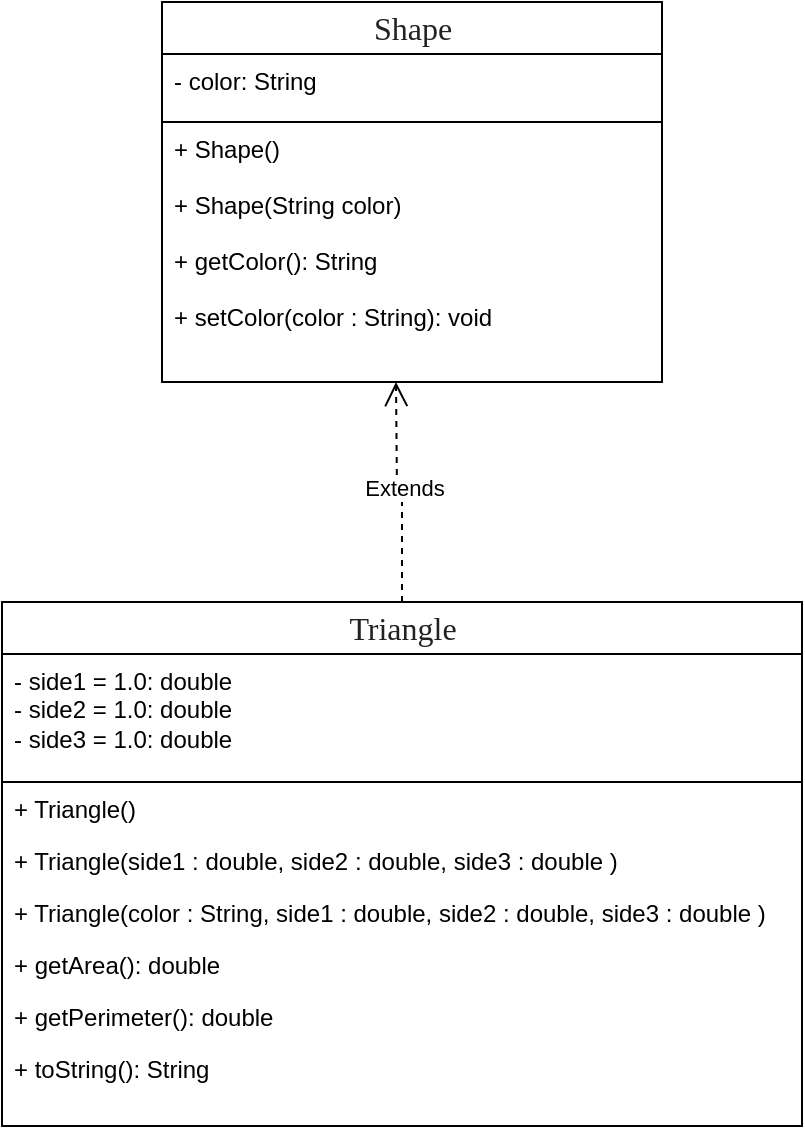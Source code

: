 <mxfile version="24.4.6" type="device">
  <diagram name="Page-1" id="c4acf3e9-155e-7222-9cf6-157b1a14988f">
    <mxGraphModel dx="1242" dy="619" grid="1" gridSize="10" guides="1" tooltips="1" connect="1" arrows="1" fold="1" page="1" pageScale="1" pageWidth="850" pageHeight="1100" background="none" math="0" shadow="0">
      <root>
        <mxCell id="0" />
        <mxCell id="1" parent="0" />
        <mxCell id="yLCG6YeVYK-ITohMlJ6n-1" value="&lt;span style=&quot;color: rgb(34, 34, 34); font-family: &amp;quot;Roboto Flex&amp;quot;; font-size: 16px; text-align: left; text-wrap: wrap; background-color: rgb(255, 255, 255);&quot;&gt;Triangle&lt;/span&gt;" style="swimlane;html=1;fontStyle=0;childLayout=stackLayout;horizontal=1;startSize=26;fillColor=none;horizontalStack=0;resizeParent=1;resizeLast=0;collapsible=1;marginBottom=0;swimlaneFillColor=#ffffff;rounded=0;shadow=0;comic=0;labelBackgroundColor=none;strokeWidth=1;fontFamily=Verdana;fontSize=10;align=center;" vertex="1" parent="1">
          <mxGeometry x="190" y="490" width="400" height="262" as="geometry" />
        </mxCell>
        <mxCell id="yLCG6YeVYK-ITohMlJ6n-2" value="- side1 = 1.0: double&lt;div&gt;&lt;div&gt;- side2 = 1.0: double&lt;br&gt;&lt;/div&gt;&lt;div&gt;- side3 = 1.0: double&lt;/div&gt;&lt;/div&gt;" style="text;html=1;strokeColor=#000000;fillColor=none;align=left;verticalAlign=top;spacingLeft=4;spacingRight=4;whiteSpace=wrap;overflow=hidden;rotatable=0;points=[[0,0.5],[1,0.5]];portConstraint=eastwest;" vertex="1" parent="yLCG6YeVYK-ITohMlJ6n-1">
          <mxGeometry y="26" width="400" height="64" as="geometry" />
        </mxCell>
        <mxCell id="yLCG6YeVYK-ITohMlJ6n-3" value="+ Triangle()" style="text;html=1;strokeColor=none;fillColor=none;align=left;verticalAlign=top;spacingLeft=4;spacingRight=4;whiteSpace=wrap;overflow=hidden;rotatable=0;points=[[0,0.5],[1,0.5]];portConstraint=eastwest;" vertex="1" parent="yLCG6YeVYK-ITohMlJ6n-1">
          <mxGeometry y="90" width="400" height="26" as="geometry" />
        </mxCell>
        <mxCell id="yLCG6YeVYK-ITohMlJ6n-4" value="+ Triangle(side1 : double, side2 : double, side3 : double )" style="text;html=1;strokeColor=none;fillColor=none;align=left;verticalAlign=top;spacingLeft=4;spacingRight=4;whiteSpace=wrap;overflow=hidden;rotatable=0;points=[[0,0.5],[1,0.5]];portConstraint=eastwest;" vertex="1" parent="yLCG6YeVYK-ITohMlJ6n-1">
          <mxGeometry y="116" width="400" height="26" as="geometry" />
        </mxCell>
        <mxCell id="yLCG6YeVYK-ITohMlJ6n-17" value="+ Triangle(color : String, side1 : double, side2 : double, side3 : double )" style="text;html=1;strokeColor=none;fillColor=none;align=left;verticalAlign=top;spacingLeft=4;spacingRight=4;whiteSpace=wrap;overflow=hidden;rotatable=0;points=[[0,0.5],[1,0.5]];portConstraint=eastwest;" vertex="1" parent="yLCG6YeVYK-ITohMlJ6n-1">
          <mxGeometry y="142" width="400" height="26" as="geometry" />
        </mxCell>
        <mxCell id="yLCG6YeVYK-ITohMlJ6n-5" value="+ getArea(): double" style="text;html=1;strokeColor=none;fillColor=none;align=left;verticalAlign=top;spacingLeft=4;spacingRight=4;whiteSpace=wrap;overflow=hidden;rotatable=0;points=[[0,0.5],[1,0.5]];portConstraint=eastwest;" vertex="1" parent="yLCG6YeVYK-ITohMlJ6n-1">
          <mxGeometry y="168" width="400" height="26" as="geometry" />
        </mxCell>
        <mxCell id="yLCG6YeVYK-ITohMlJ6n-18" value="+ getPerimeter(): double" style="text;html=1;strokeColor=none;fillColor=none;align=left;verticalAlign=top;spacingLeft=4;spacingRight=4;whiteSpace=wrap;overflow=hidden;rotatable=0;points=[[0,0.5],[1,0.5]];portConstraint=eastwest;" vertex="1" parent="yLCG6YeVYK-ITohMlJ6n-1">
          <mxGeometry y="194" width="400" height="26" as="geometry" />
        </mxCell>
        <mxCell id="yLCG6YeVYK-ITohMlJ6n-6" value="+ toString(): String" style="text;html=1;strokeColor=none;fillColor=none;align=left;verticalAlign=top;spacingLeft=4;spacingRight=4;whiteSpace=wrap;overflow=hidden;rotatable=0;points=[[0,0.5],[1,0.5]];portConstraint=eastwest;" vertex="1" parent="yLCG6YeVYK-ITohMlJ6n-1">
          <mxGeometry y="220" width="400" height="42" as="geometry" />
        </mxCell>
        <mxCell id="yLCG6YeVYK-ITohMlJ6n-9" value="&lt;span style=&quot;color: rgb(34, 34, 34); font-family: &amp;quot;Roboto Flex&amp;quot;; font-size: 16px; text-align: left; text-wrap: wrap; background-color: rgb(255, 255, 255);&quot;&gt;Shape&lt;/span&gt;" style="swimlane;html=1;fontStyle=0;childLayout=stackLayout;horizontal=1;startSize=26;fillColor=none;horizontalStack=0;resizeParent=1;resizeLast=0;collapsible=1;marginBottom=0;swimlaneFillColor=#ffffff;rounded=0;shadow=0;comic=0;labelBackgroundColor=none;strokeWidth=1;fontFamily=Verdana;fontSize=10;align=center;" vertex="1" parent="1">
          <mxGeometry x="270" y="190" width="250" height="190" as="geometry" />
        </mxCell>
        <mxCell id="yLCG6YeVYK-ITohMlJ6n-10" value="&lt;div&gt;&lt;div&gt;- color: String&lt;/div&gt;&lt;/div&gt;" style="text;html=1;strokeColor=#000000;fillColor=none;align=left;verticalAlign=top;spacingLeft=4;spacingRight=4;whiteSpace=wrap;overflow=hidden;rotatable=0;points=[[0,0.5],[1,0.5]];portConstraint=eastwest;" vertex="1" parent="yLCG6YeVYK-ITohMlJ6n-9">
          <mxGeometry y="26" width="250" height="34" as="geometry" />
        </mxCell>
        <mxCell id="yLCG6YeVYK-ITohMlJ6n-12" value="+ Shape()&amp;nbsp;" style="text;html=1;strokeColor=none;fillColor=none;align=left;verticalAlign=top;spacingLeft=4;spacingRight=4;whiteSpace=wrap;overflow=hidden;rotatable=0;points=[[0,0.5],[1,0.5]];portConstraint=eastwest;" vertex="1" parent="yLCG6YeVYK-ITohMlJ6n-9">
          <mxGeometry y="60" width="250" height="28" as="geometry" />
        </mxCell>
        <mxCell id="yLCG6YeVYK-ITohMlJ6n-13" value="+ Shape(String color)&amp;nbsp;" style="text;html=1;strokeColor=none;fillColor=none;align=left;verticalAlign=top;spacingLeft=4;spacingRight=4;whiteSpace=wrap;overflow=hidden;rotatable=0;points=[[0,0.5],[1,0.5]];portConstraint=eastwest;" vertex="1" parent="yLCG6YeVYK-ITohMlJ6n-9">
          <mxGeometry y="88" width="250" height="28" as="geometry" />
        </mxCell>
        <mxCell id="yLCG6YeVYK-ITohMlJ6n-15" value="+ getColor&lt;span style=&quot;background-color: initial;&quot;&gt;(): String&amp;nbsp;&lt;/span&gt;" style="text;html=1;strokeColor=none;fillColor=none;align=left;verticalAlign=top;spacingLeft=4;spacingRight=4;whiteSpace=wrap;overflow=hidden;rotatable=0;points=[[0,0.5],[1,0.5]];portConstraint=eastwest;" vertex="1" parent="yLCG6YeVYK-ITohMlJ6n-9">
          <mxGeometry y="116" width="250" height="28" as="geometry" />
        </mxCell>
        <mxCell id="yLCG6YeVYK-ITohMlJ6n-16" value="+ setColor(color : String): void&amp;nbsp;" style="text;html=1;strokeColor=none;fillColor=none;align=left;verticalAlign=top;spacingLeft=4;spacingRight=4;whiteSpace=wrap;overflow=hidden;rotatable=0;points=[[0,0.5],[1,0.5]];portConstraint=eastwest;" vertex="1" parent="yLCG6YeVYK-ITohMlJ6n-9">
          <mxGeometry y="144" width="250" height="28" as="geometry" />
        </mxCell>
        <mxCell id="yLCG6YeVYK-ITohMlJ6n-21" style="edgeStyle=orthogonalEdgeStyle;rounded=0;html=1;dashed=1;labelBackgroundColor=none;startFill=0;endArrow=open;endFill=0;endSize=10;fontFamily=Verdana;fontSize=10;exitX=0.5;exitY=0;exitDx=0;exitDy=0;" edge="1" parent="1" source="yLCG6YeVYK-ITohMlJ6n-1">
          <mxGeometry relative="1" as="geometry">
            <Array as="points" />
            <mxPoint x="590" y="460" as="sourcePoint" />
            <mxPoint x="387" y="380" as="targetPoint" />
          </mxGeometry>
        </mxCell>
        <mxCell id="yLCG6YeVYK-ITohMlJ6n-22" value="Extends" style="edgeLabel;html=1;align=center;verticalAlign=middle;resizable=0;points=[];" vertex="1" connectable="0" parent="yLCG6YeVYK-ITohMlJ6n-21">
          <mxGeometry x="0.054" y="2" relative="1" as="geometry">
            <mxPoint x="5" as="offset" />
          </mxGeometry>
        </mxCell>
      </root>
    </mxGraphModel>
  </diagram>
</mxfile>
